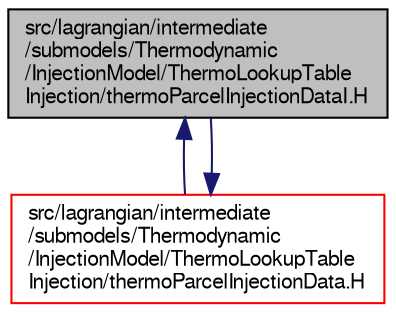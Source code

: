 digraph "src/lagrangian/intermediate/submodels/Thermodynamic/InjectionModel/ThermoLookupTableInjection/thermoParcelInjectionDataI.H"
{
  bgcolor="transparent";
  edge [fontname="FreeSans",fontsize="10",labelfontname="FreeSans",labelfontsize="10"];
  node [fontname="FreeSans",fontsize="10",shape=record];
  Node84 [label="src/lagrangian/intermediate\l/submodels/Thermodynamic\l/InjectionModel/ThermoLookupTable\lInjection/thermoParcelInjectionDataI.H",height=0.2,width=0.4,color="black", fillcolor="grey75", style="filled", fontcolor="black"];
  Node84 -> Node85 [dir="back",color="midnightblue",fontsize="10",style="solid",fontname="FreeSans"];
  Node85 [label="src/lagrangian/intermediate\l/submodels/Thermodynamic\l/InjectionModel/ThermoLookupTable\lInjection/thermoParcelInjectionData.H",height=0.2,width=0.4,color="red",URL="$a06344.html"];
  Node85 -> Node84 [dir="back",color="midnightblue",fontsize="10",style="solid",fontname="FreeSans"];
}
